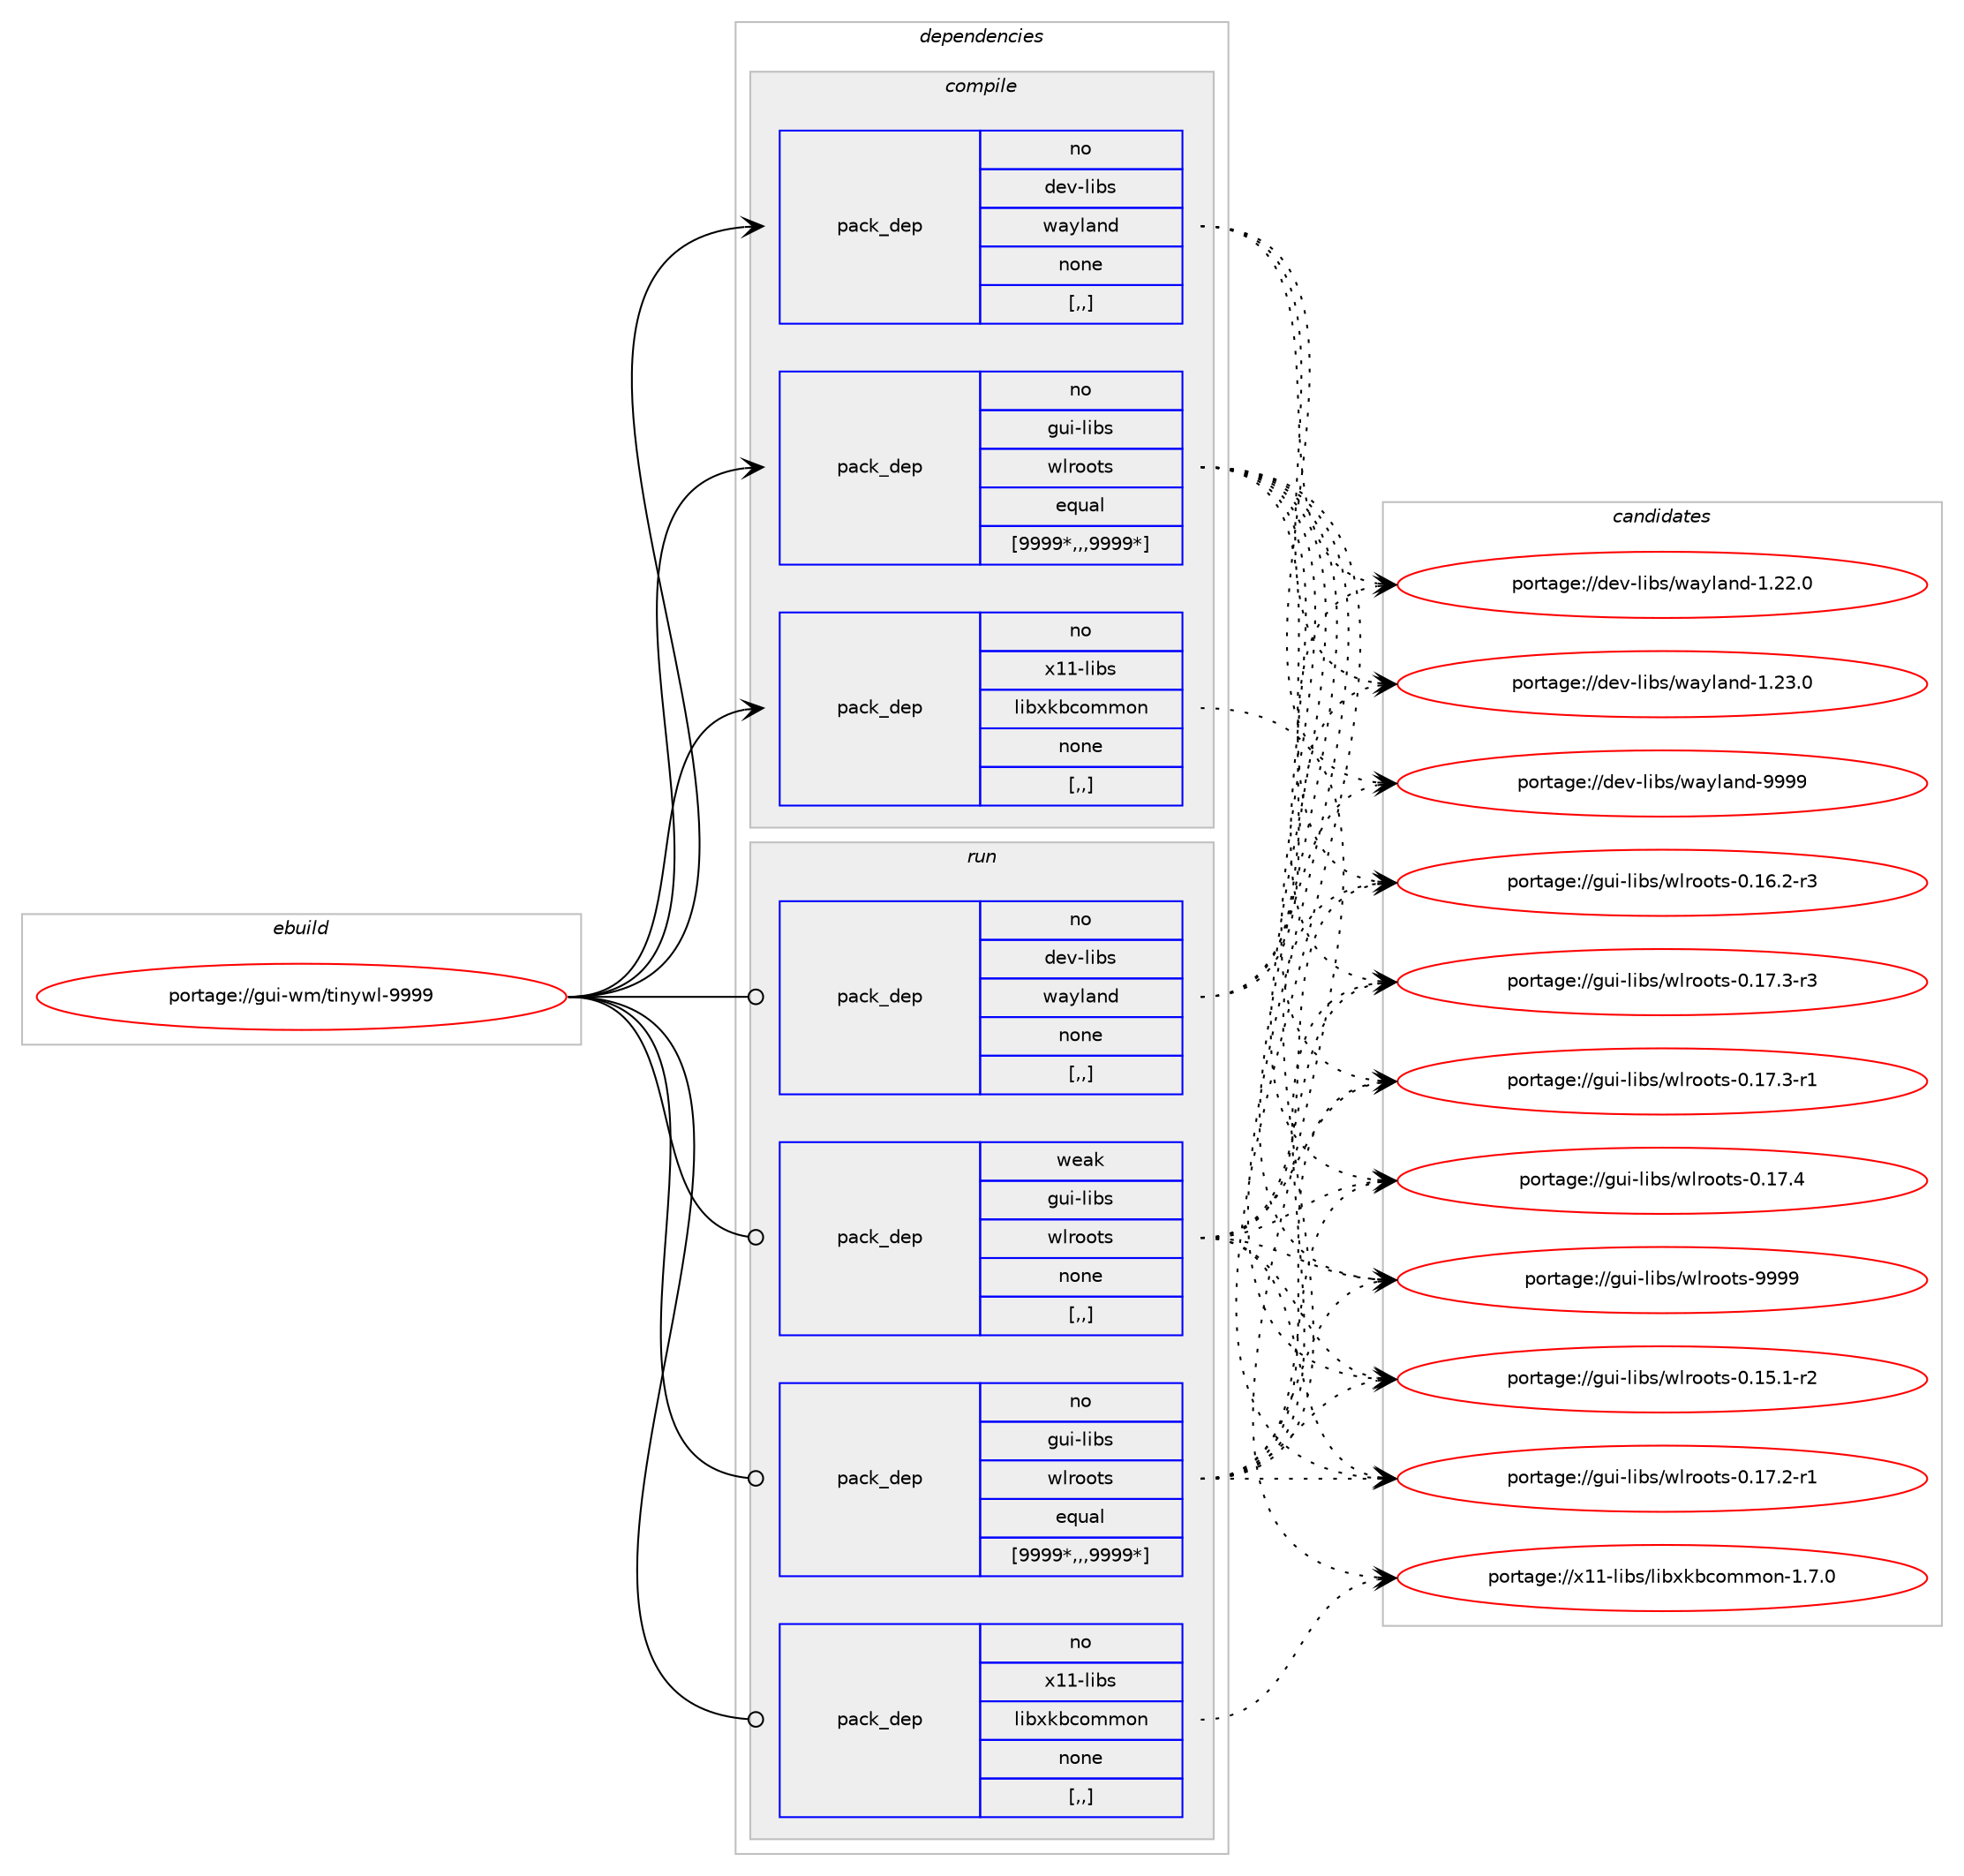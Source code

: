 digraph prolog {

# *************
# Graph options
# *************

newrank=true;
concentrate=true;
compound=true;
graph [rankdir=LR,fontname=Helvetica,fontsize=10,ranksep=1.5];#, ranksep=2.5, nodesep=0.2];
edge  [arrowhead=vee];
node  [fontname=Helvetica,fontsize=10];

# **********
# The ebuild
# **********

subgraph cluster_leftcol {
color=gray;
rank=same;
label=<<i>ebuild</i>>;
id [label="portage://gui-wm/tinywl-9999", color=red, width=4, href="../gui-wm/tinywl-9999.svg"];
}

# ****************
# The dependencies
# ****************

subgraph cluster_midcol {
color=gray;
label=<<i>dependencies</i>>;
subgraph cluster_compile {
fillcolor="#eeeeee";
style=filled;
label=<<i>compile</i>>;
subgraph pack173755 {
dependency240581 [label=<<TABLE BORDER="0" CELLBORDER="1" CELLSPACING="0" CELLPADDING="4" WIDTH="220"><TR><TD ROWSPAN="6" CELLPADDING="30">pack_dep</TD></TR><TR><TD WIDTH="110">no</TD></TR><TR><TD>dev-libs</TD></TR><TR><TD>wayland</TD></TR><TR><TD>none</TD></TR><TR><TD>[,,]</TD></TR></TABLE>>, shape=none, color=blue];
}
id:e -> dependency240581:w [weight=20,style="solid",arrowhead="vee"];
subgraph pack173756 {
dependency240582 [label=<<TABLE BORDER="0" CELLBORDER="1" CELLSPACING="0" CELLPADDING="4" WIDTH="220"><TR><TD ROWSPAN="6" CELLPADDING="30">pack_dep</TD></TR><TR><TD WIDTH="110">no</TD></TR><TR><TD>gui-libs</TD></TR><TR><TD>wlroots</TD></TR><TR><TD>equal</TD></TR><TR><TD>[9999*,,,9999*]</TD></TR></TABLE>>, shape=none, color=blue];
}
id:e -> dependency240582:w [weight=20,style="solid",arrowhead="vee"];
subgraph pack173757 {
dependency240583 [label=<<TABLE BORDER="0" CELLBORDER="1" CELLSPACING="0" CELLPADDING="4" WIDTH="220"><TR><TD ROWSPAN="6" CELLPADDING="30">pack_dep</TD></TR><TR><TD WIDTH="110">no</TD></TR><TR><TD>x11-libs</TD></TR><TR><TD>libxkbcommon</TD></TR><TR><TD>none</TD></TR><TR><TD>[,,]</TD></TR></TABLE>>, shape=none, color=blue];
}
id:e -> dependency240583:w [weight=20,style="solid",arrowhead="vee"];
}
subgraph cluster_compileandrun {
fillcolor="#eeeeee";
style=filled;
label=<<i>compile and run</i>>;
}
subgraph cluster_run {
fillcolor="#eeeeee";
style=filled;
label=<<i>run</i>>;
subgraph pack173758 {
dependency240584 [label=<<TABLE BORDER="0" CELLBORDER="1" CELLSPACING="0" CELLPADDING="4" WIDTH="220"><TR><TD ROWSPAN="6" CELLPADDING="30">pack_dep</TD></TR><TR><TD WIDTH="110">no</TD></TR><TR><TD>dev-libs</TD></TR><TR><TD>wayland</TD></TR><TR><TD>none</TD></TR><TR><TD>[,,]</TD></TR></TABLE>>, shape=none, color=blue];
}
id:e -> dependency240584:w [weight=20,style="solid",arrowhead="odot"];
subgraph pack173759 {
dependency240585 [label=<<TABLE BORDER="0" CELLBORDER="1" CELLSPACING="0" CELLPADDING="4" WIDTH="220"><TR><TD ROWSPAN="6" CELLPADDING="30">pack_dep</TD></TR><TR><TD WIDTH="110">no</TD></TR><TR><TD>gui-libs</TD></TR><TR><TD>wlroots</TD></TR><TR><TD>equal</TD></TR><TR><TD>[9999*,,,9999*]</TD></TR></TABLE>>, shape=none, color=blue];
}
id:e -> dependency240585:w [weight=20,style="solid",arrowhead="odot"];
subgraph pack173760 {
dependency240586 [label=<<TABLE BORDER="0" CELLBORDER="1" CELLSPACING="0" CELLPADDING="4" WIDTH="220"><TR><TD ROWSPAN="6" CELLPADDING="30">pack_dep</TD></TR><TR><TD WIDTH="110">no</TD></TR><TR><TD>x11-libs</TD></TR><TR><TD>libxkbcommon</TD></TR><TR><TD>none</TD></TR><TR><TD>[,,]</TD></TR></TABLE>>, shape=none, color=blue];
}
id:e -> dependency240586:w [weight=20,style="solid",arrowhead="odot"];
subgraph pack173761 {
dependency240587 [label=<<TABLE BORDER="0" CELLBORDER="1" CELLSPACING="0" CELLPADDING="4" WIDTH="220"><TR><TD ROWSPAN="6" CELLPADDING="30">pack_dep</TD></TR><TR><TD WIDTH="110">weak</TD></TR><TR><TD>gui-libs</TD></TR><TR><TD>wlroots</TD></TR><TR><TD>none</TD></TR><TR><TD>[,,]</TD></TR></TABLE>>, shape=none, color=blue];
}
id:e -> dependency240587:w [weight=20,style="solid",arrowhead="odot"];
}
}

# **************
# The candidates
# **************

subgraph cluster_choices {
rank=same;
color=gray;
label=<<i>candidates</i>>;

subgraph choice173755 {
color=black;
nodesep=1;
choice100101118451081059811547119971211089711010045494650504648 [label="portage://dev-libs/wayland-1.22.0", color=red, width=4,href="../dev-libs/wayland-1.22.0.svg"];
choice100101118451081059811547119971211089711010045494650514648 [label="portage://dev-libs/wayland-1.23.0", color=red, width=4,href="../dev-libs/wayland-1.23.0.svg"];
choice10010111845108105981154711997121108971101004557575757 [label="portage://dev-libs/wayland-9999", color=red, width=4,href="../dev-libs/wayland-9999.svg"];
dependency240581:e -> choice100101118451081059811547119971211089711010045494650504648:w [style=dotted,weight="100"];
dependency240581:e -> choice100101118451081059811547119971211089711010045494650514648:w [style=dotted,weight="100"];
dependency240581:e -> choice10010111845108105981154711997121108971101004557575757:w [style=dotted,weight="100"];
}
subgraph choice173756 {
color=black;
nodesep=1;
choice103117105451081059811547119108114111111116115454846495346494511450 [label="portage://gui-libs/wlroots-0.15.1-r2", color=red, width=4,href="../gui-libs/wlroots-0.15.1-r2.svg"];
choice103117105451081059811547119108114111111116115454846495446504511451 [label="portage://gui-libs/wlroots-0.16.2-r3", color=red, width=4,href="../gui-libs/wlroots-0.16.2-r3.svg"];
choice103117105451081059811547119108114111111116115454846495546504511449 [label="portage://gui-libs/wlroots-0.17.2-r1", color=red, width=4,href="../gui-libs/wlroots-0.17.2-r1.svg"];
choice103117105451081059811547119108114111111116115454846495546514511449 [label="portage://gui-libs/wlroots-0.17.3-r1", color=red, width=4,href="../gui-libs/wlroots-0.17.3-r1.svg"];
choice103117105451081059811547119108114111111116115454846495546514511451 [label="portage://gui-libs/wlroots-0.17.3-r3", color=red, width=4,href="../gui-libs/wlroots-0.17.3-r3.svg"];
choice10311710545108105981154711910811411111111611545484649554652 [label="portage://gui-libs/wlroots-0.17.4", color=red, width=4,href="../gui-libs/wlroots-0.17.4.svg"];
choice1031171054510810598115471191081141111111161154557575757 [label="portage://gui-libs/wlroots-9999", color=red, width=4,href="../gui-libs/wlroots-9999.svg"];
dependency240582:e -> choice103117105451081059811547119108114111111116115454846495346494511450:w [style=dotted,weight="100"];
dependency240582:e -> choice103117105451081059811547119108114111111116115454846495446504511451:w [style=dotted,weight="100"];
dependency240582:e -> choice103117105451081059811547119108114111111116115454846495546504511449:w [style=dotted,weight="100"];
dependency240582:e -> choice103117105451081059811547119108114111111116115454846495546514511449:w [style=dotted,weight="100"];
dependency240582:e -> choice103117105451081059811547119108114111111116115454846495546514511451:w [style=dotted,weight="100"];
dependency240582:e -> choice10311710545108105981154711910811411111111611545484649554652:w [style=dotted,weight="100"];
dependency240582:e -> choice1031171054510810598115471191081141111111161154557575757:w [style=dotted,weight="100"];
}
subgraph choice173757 {
color=black;
nodesep=1;
choice1204949451081059811547108105981201079899111109109111110454946554648 [label="portage://x11-libs/libxkbcommon-1.7.0", color=red, width=4,href="../x11-libs/libxkbcommon-1.7.0.svg"];
dependency240583:e -> choice1204949451081059811547108105981201079899111109109111110454946554648:w [style=dotted,weight="100"];
}
subgraph choice173758 {
color=black;
nodesep=1;
choice100101118451081059811547119971211089711010045494650504648 [label="portage://dev-libs/wayland-1.22.0", color=red, width=4,href="../dev-libs/wayland-1.22.0.svg"];
choice100101118451081059811547119971211089711010045494650514648 [label="portage://dev-libs/wayland-1.23.0", color=red, width=4,href="../dev-libs/wayland-1.23.0.svg"];
choice10010111845108105981154711997121108971101004557575757 [label="portage://dev-libs/wayland-9999", color=red, width=4,href="../dev-libs/wayland-9999.svg"];
dependency240584:e -> choice100101118451081059811547119971211089711010045494650504648:w [style=dotted,weight="100"];
dependency240584:e -> choice100101118451081059811547119971211089711010045494650514648:w [style=dotted,weight="100"];
dependency240584:e -> choice10010111845108105981154711997121108971101004557575757:w [style=dotted,weight="100"];
}
subgraph choice173759 {
color=black;
nodesep=1;
choice103117105451081059811547119108114111111116115454846495346494511450 [label="portage://gui-libs/wlroots-0.15.1-r2", color=red, width=4,href="../gui-libs/wlroots-0.15.1-r2.svg"];
choice103117105451081059811547119108114111111116115454846495446504511451 [label="portage://gui-libs/wlroots-0.16.2-r3", color=red, width=4,href="../gui-libs/wlroots-0.16.2-r3.svg"];
choice103117105451081059811547119108114111111116115454846495546504511449 [label="portage://gui-libs/wlroots-0.17.2-r1", color=red, width=4,href="../gui-libs/wlroots-0.17.2-r1.svg"];
choice103117105451081059811547119108114111111116115454846495546514511449 [label="portage://gui-libs/wlroots-0.17.3-r1", color=red, width=4,href="../gui-libs/wlroots-0.17.3-r1.svg"];
choice103117105451081059811547119108114111111116115454846495546514511451 [label="portage://gui-libs/wlroots-0.17.3-r3", color=red, width=4,href="../gui-libs/wlroots-0.17.3-r3.svg"];
choice10311710545108105981154711910811411111111611545484649554652 [label="portage://gui-libs/wlroots-0.17.4", color=red, width=4,href="../gui-libs/wlroots-0.17.4.svg"];
choice1031171054510810598115471191081141111111161154557575757 [label="portage://gui-libs/wlroots-9999", color=red, width=4,href="../gui-libs/wlroots-9999.svg"];
dependency240585:e -> choice103117105451081059811547119108114111111116115454846495346494511450:w [style=dotted,weight="100"];
dependency240585:e -> choice103117105451081059811547119108114111111116115454846495446504511451:w [style=dotted,weight="100"];
dependency240585:e -> choice103117105451081059811547119108114111111116115454846495546504511449:w [style=dotted,weight="100"];
dependency240585:e -> choice103117105451081059811547119108114111111116115454846495546514511449:w [style=dotted,weight="100"];
dependency240585:e -> choice103117105451081059811547119108114111111116115454846495546514511451:w [style=dotted,weight="100"];
dependency240585:e -> choice10311710545108105981154711910811411111111611545484649554652:w [style=dotted,weight="100"];
dependency240585:e -> choice1031171054510810598115471191081141111111161154557575757:w [style=dotted,weight="100"];
}
subgraph choice173760 {
color=black;
nodesep=1;
choice1204949451081059811547108105981201079899111109109111110454946554648 [label="portage://x11-libs/libxkbcommon-1.7.0", color=red, width=4,href="../x11-libs/libxkbcommon-1.7.0.svg"];
dependency240586:e -> choice1204949451081059811547108105981201079899111109109111110454946554648:w [style=dotted,weight="100"];
}
subgraph choice173761 {
color=black;
nodesep=1;
choice103117105451081059811547119108114111111116115454846495346494511450 [label="portage://gui-libs/wlroots-0.15.1-r2", color=red, width=4,href="../gui-libs/wlroots-0.15.1-r2.svg"];
choice103117105451081059811547119108114111111116115454846495446504511451 [label="portage://gui-libs/wlroots-0.16.2-r3", color=red, width=4,href="../gui-libs/wlroots-0.16.2-r3.svg"];
choice103117105451081059811547119108114111111116115454846495546504511449 [label="portage://gui-libs/wlroots-0.17.2-r1", color=red, width=4,href="../gui-libs/wlroots-0.17.2-r1.svg"];
choice103117105451081059811547119108114111111116115454846495546514511449 [label="portage://gui-libs/wlroots-0.17.3-r1", color=red, width=4,href="../gui-libs/wlroots-0.17.3-r1.svg"];
choice103117105451081059811547119108114111111116115454846495546514511451 [label="portage://gui-libs/wlroots-0.17.3-r3", color=red, width=4,href="../gui-libs/wlroots-0.17.3-r3.svg"];
choice10311710545108105981154711910811411111111611545484649554652 [label="portage://gui-libs/wlroots-0.17.4", color=red, width=4,href="../gui-libs/wlroots-0.17.4.svg"];
choice1031171054510810598115471191081141111111161154557575757 [label="portage://gui-libs/wlroots-9999", color=red, width=4,href="../gui-libs/wlroots-9999.svg"];
dependency240587:e -> choice103117105451081059811547119108114111111116115454846495346494511450:w [style=dotted,weight="100"];
dependency240587:e -> choice103117105451081059811547119108114111111116115454846495446504511451:w [style=dotted,weight="100"];
dependency240587:e -> choice103117105451081059811547119108114111111116115454846495546504511449:w [style=dotted,weight="100"];
dependency240587:e -> choice103117105451081059811547119108114111111116115454846495546514511449:w [style=dotted,weight="100"];
dependency240587:e -> choice103117105451081059811547119108114111111116115454846495546514511451:w [style=dotted,weight="100"];
dependency240587:e -> choice10311710545108105981154711910811411111111611545484649554652:w [style=dotted,weight="100"];
dependency240587:e -> choice1031171054510810598115471191081141111111161154557575757:w [style=dotted,weight="100"];
}
}

}

